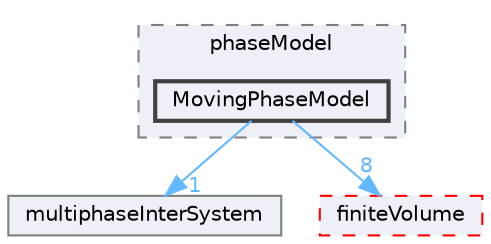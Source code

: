 digraph "src/phaseSystemModels/multiphaseInter/phasesSystem/phaseModel/MovingPhaseModel"
{
 // LATEX_PDF_SIZE
  bgcolor="transparent";
  edge [fontname=Helvetica,fontsize=10,labelfontname=Helvetica,labelfontsize=10];
  node [fontname=Helvetica,fontsize=10,shape=box,height=0.2,width=0.4];
  compound=true
  subgraph clusterdir_c421ec4c32348529fac9d8d51e14f978 {
    graph [ bgcolor="#edf0f7", pencolor="grey50", label="phaseModel", fontname=Helvetica,fontsize=10 style="filled,dashed", URL="dir_c421ec4c32348529fac9d8d51e14f978.html",tooltip=""]
  dir_b75fdfc5dd49974716ebd27582f62b1a [label="MovingPhaseModel", fillcolor="#edf0f7", color="grey25", style="filled,bold", URL="dir_b75fdfc5dd49974716ebd27582f62b1a.html",tooltip=""];
  }
  dir_8db67793dc6162db50b0e8f788e6cae6 [label="multiphaseInterSystem", fillcolor="#edf0f7", color="grey50", style="filled", URL="dir_8db67793dc6162db50b0e8f788e6cae6.html",tooltip=""];
  dir_9bd15774b555cf7259a6fa18f99fe99b [label="finiteVolume", fillcolor="#edf0f7", color="red", style="filled,dashed", URL="dir_9bd15774b555cf7259a6fa18f99fe99b.html",tooltip=""];
  dir_b75fdfc5dd49974716ebd27582f62b1a->dir_8db67793dc6162db50b0e8f788e6cae6 [headlabel="1", labeldistance=1.5 headhref="dir_002452_002487.html" href="dir_002452_002487.html" color="steelblue1" fontcolor="steelblue1"];
  dir_b75fdfc5dd49974716ebd27582f62b1a->dir_9bd15774b555cf7259a6fa18f99fe99b [headlabel="8", labeldistance=1.5 headhref="dir_002452_001387.html" href="dir_002452_001387.html" color="steelblue1" fontcolor="steelblue1"];
}
